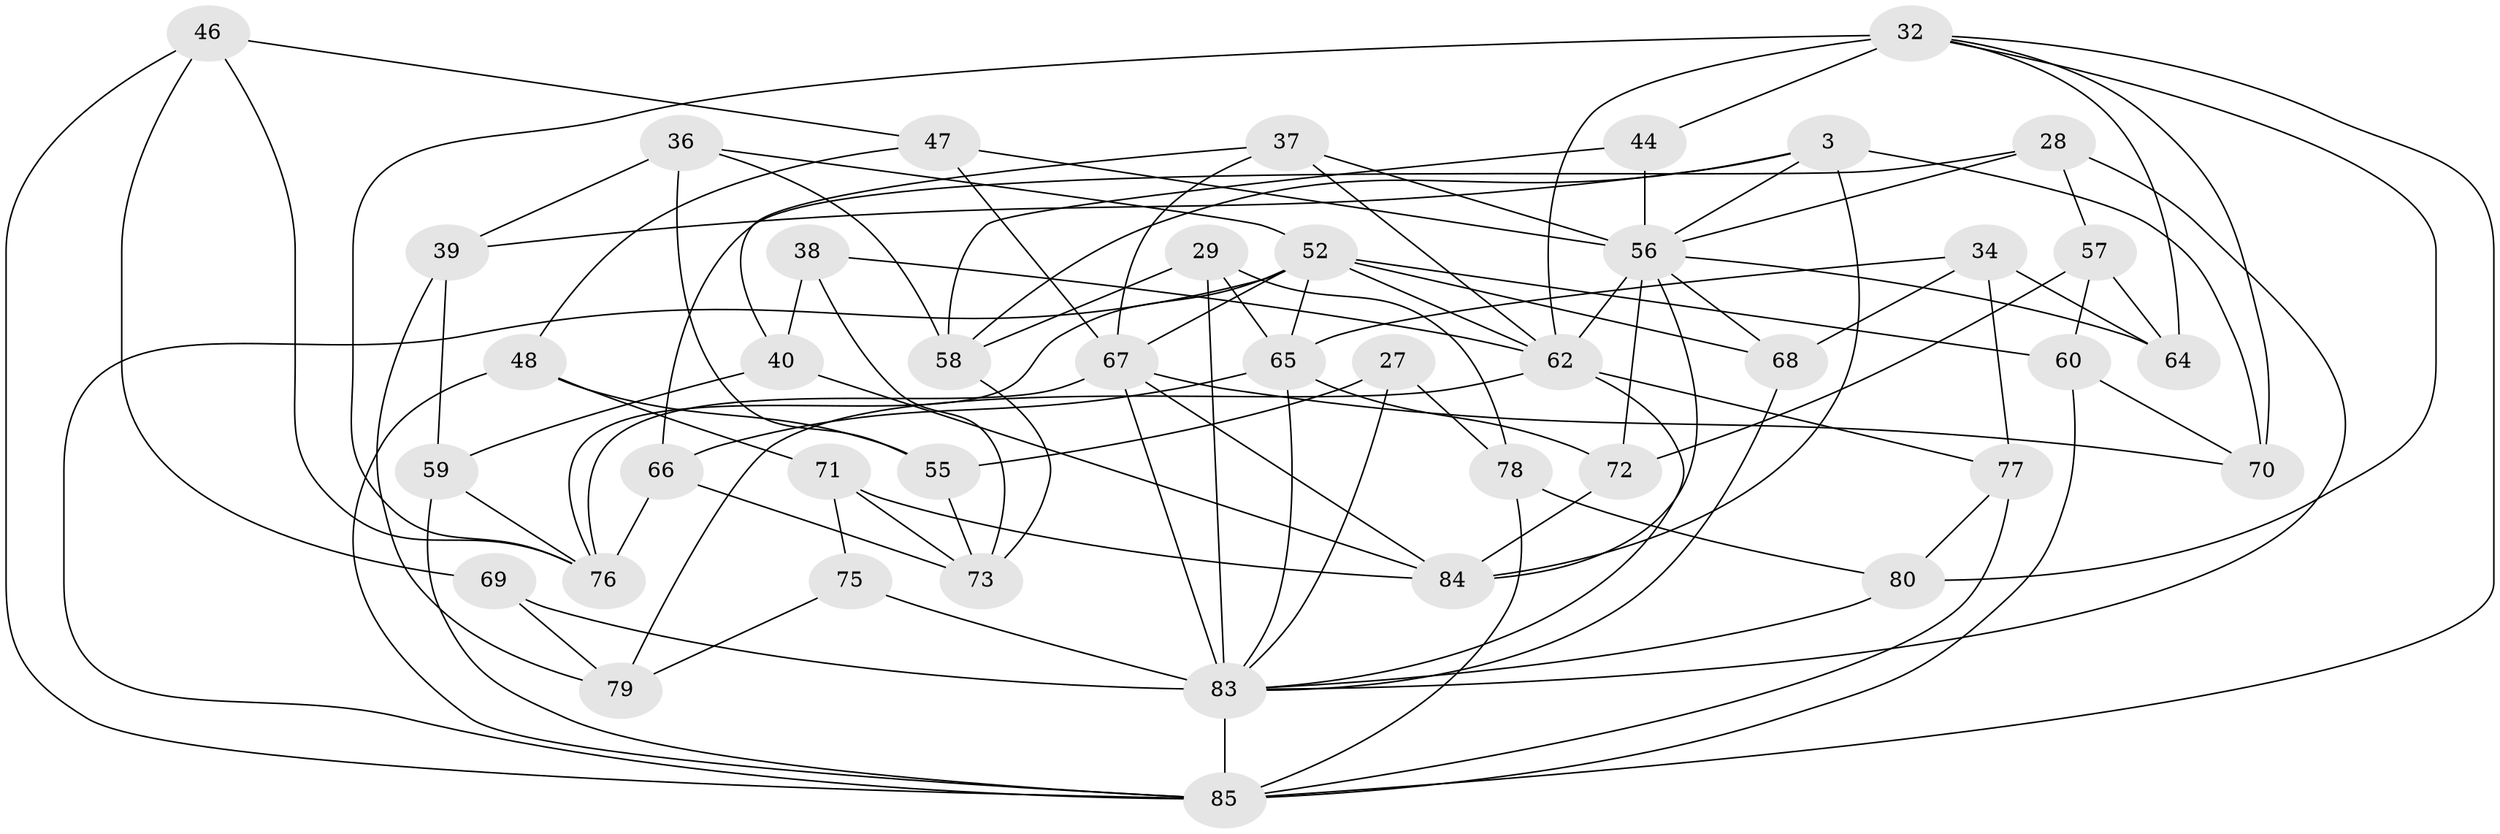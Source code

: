 // original degree distribution, {4: 1.0}
// Generated by graph-tools (version 1.1) at 2025/59/03/09/25 04:59:10]
// undirected, 42 vertices, 102 edges
graph export_dot {
graph [start="1"]
  node [color=gray90,style=filled];
  3 [super="+2"];
  27;
  28;
  29;
  32 [super="+18+22"];
  34;
  36;
  37;
  38;
  39;
  40;
  44;
  46;
  47;
  48;
  52 [super="+50+25"];
  55;
  56 [super="+1+9+4+35"];
  57;
  58 [super="+26"];
  59 [super="+5"];
  60;
  62 [super="+19+42+45"];
  64;
  65 [super="+13+41+63"];
  66 [super="+54"];
  67 [super="+49"];
  68;
  69;
  70 [super="+33"];
  71;
  72 [super="+31"];
  73 [super="+30"];
  75;
  76 [super="+43"];
  77;
  78;
  79;
  80;
  83 [super="+81+61"];
  84 [super="+21"];
  85 [super="+53+82"];
  3 -- 39;
  3 -- 58;
  3 -- 70 [weight=2];
  3 -- 56;
  3 -- 84;
  27 -- 78;
  27 -- 55;
  27 -- 83 [weight=2];
  28 -- 57;
  28 -- 66;
  28 -- 56;
  28 -- 83;
  29 -- 78;
  29 -- 58;
  29 -- 83;
  29 -- 65;
  32 -- 76 [weight=2];
  32 -- 64;
  32 -- 70 [weight=2];
  32 -- 80;
  32 -- 44;
  32 -- 62 [weight=2];
  32 -- 85;
  34 -- 77;
  34 -- 68;
  34 -- 64;
  34 -- 65;
  36 -- 58;
  36 -- 55;
  36 -- 39;
  36 -- 52;
  37 -- 40;
  37 -- 56;
  37 -- 67;
  37 -- 62;
  38 -- 40;
  38 -- 73 [weight=2];
  38 -- 62;
  39 -- 79;
  39 -- 59;
  40 -- 84;
  40 -- 59;
  44 -- 58 [weight=2];
  44 -- 56;
  46 -- 76;
  46 -- 47;
  46 -- 69;
  46 -- 85;
  47 -- 48;
  47 -- 56;
  47 -- 67;
  48 -- 55;
  48 -- 85;
  48 -- 71;
  52 -- 60;
  52 -- 68;
  52 -- 67 [weight=2];
  52 -- 62;
  52 -- 85 [weight=2];
  52 -- 65 [weight=3];
  52 -- 76;
  55 -- 73;
  56 -- 62;
  56 -- 72 [weight=3];
  56 -- 84;
  56 -- 64;
  56 -- 68;
  57 -- 64;
  57 -- 60;
  57 -- 72;
  58 -- 73;
  59 -- 76 [weight=2];
  59 -- 85 [weight=2];
  60 -- 70;
  60 -- 85;
  62 -- 77;
  62 -- 83 [weight=2];
  62 -- 79;
  65 -- 72;
  65 -- 66 [weight=3];
  65 -- 83;
  66 -- 76;
  66 -- 73;
  67 -- 76;
  67 -- 70;
  67 -- 83 [weight=3];
  67 -- 84;
  68 -- 83;
  69 -- 79;
  69 -- 83 [weight=2];
  71 -- 75;
  71 -- 73;
  71 -- 84;
  72 -- 84;
  75 -- 79;
  75 -- 83 [weight=2];
  77 -- 80;
  77 -- 85;
  78 -- 80;
  78 -- 85;
  80 -- 83;
  83 -- 85 [weight=4];
}
